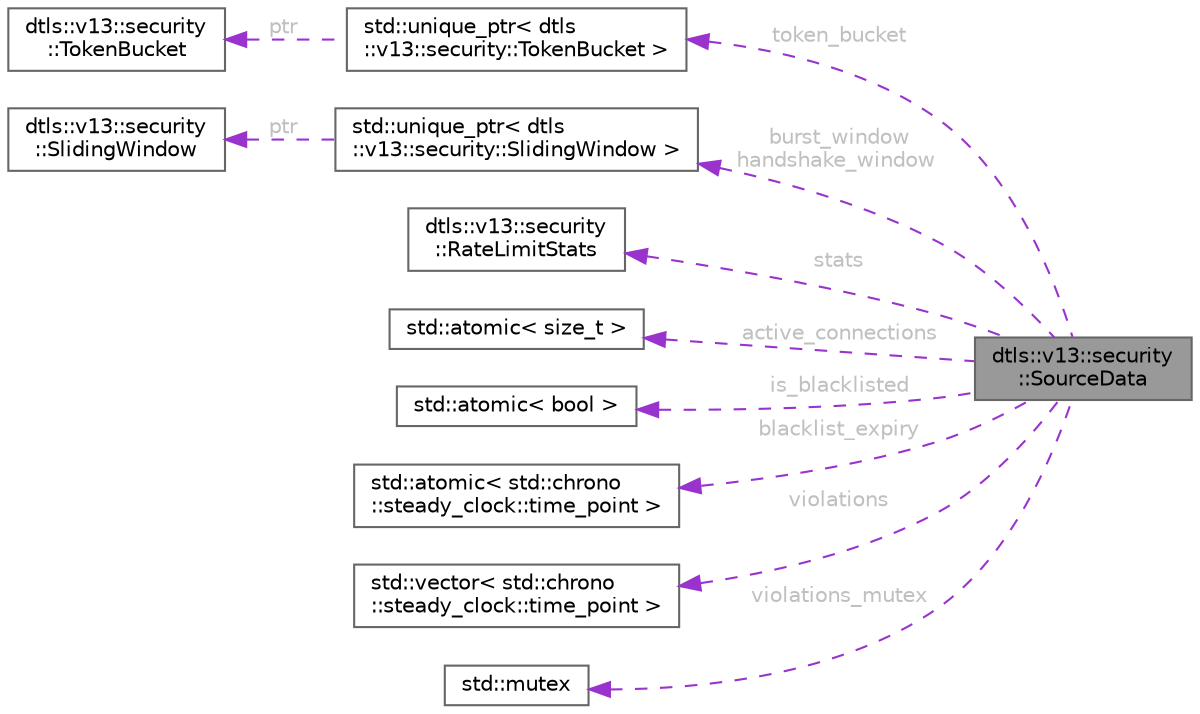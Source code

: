 digraph "dtls::v13::security::SourceData"
{
 // LATEX_PDF_SIZE
  bgcolor="transparent";
  edge [fontname=Helvetica,fontsize=10,labelfontname=Helvetica,labelfontsize=10];
  node [fontname=Helvetica,fontsize=10,shape=box,height=0.2,width=0.4];
  rankdir="LR";
  Node1 [id="Node000001",label="dtls::v13::security\l::SourceData",height=0.2,width=0.4,color="gray40", fillcolor="grey60", style="filled", fontcolor="black",tooltip="Source tracking data."];
  Node2 -> Node1 [id="edge1_Node000001_Node000002",dir="back",color="darkorchid3",style="dashed",tooltip=" ",label=" token_bucket",fontcolor="grey" ];
  Node2 [id="Node000002",label="std::unique_ptr\< dtls\l::v13::security::TokenBucket \>",height=0.2,width=0.4,color="gray40", fillcolor="white", style="filled",tooltip=" "];
  Node3 -> Node2 [id="edge2_Node000002_Node000003",dir="back",color="darkorchid3",style="dashed",tooltip=" ",label=" ptr",fontcolor="grey" ];
  Node3 [id="Node000003",label="dtls::v13::security\l::TokenBucket",height=0.2,width=0.4,color="gray40", fillcolor="white", style="filled",URL="$classdtls_1_1v13_1_1security_1_1TokenBucket.html",tooltip="Token bucket for individual source rate limiting."];
  Node4 -> Node1 [id="edge3_Node000001_Node000004",dir="back",color="darkorchid3",style="dashed",tooltip=" ",label=" burst_window\nhandshake_window",fontcolor="grey" ];
  Node4 [id="Node000004",label="std::unique_ptr\< dtls\l::v13::security::SlidingWindow \>",height=0.2,width=0.4,color="gray40", fillcolor="white", style="filled",tooltip=" "];
  Node5 -> Node4 [id="edge4_Node000004_Node000005",dir="back",color="darkorchid3",style="dashed",tooltip=" ",label=" ptr",fontcolor="grey" ];
  Node5 [id="Node000005",label="dtls::v13::security\l::SlidingWindow",height=0.2,width=0.4,color="gray40", fillcolor="white", style="filled",URL="$classdtls_1_1v13_1_1security_1_1SlidingWindow.html",tooltip="Sliding window for burst detection."];
  Node6 -> Node1 [id="edge5_Node000001_Node000006",dir="back",color="darkorchid3",style="dashed",tooltip=" ",label=" stats",fontcolor="grey" ];
  Node6 [id="Node000006",label="dtls::v13::security\l::RateLimitStats",height=0.2,width=0.4,color="gray40", fillcolor="white", style="filled",URL="$structdtls_1_1v13_1_1security_1_1RateLimitStats.html",tooltip="Rate limiting statistics per source."];
  Node7 -> Node1 [id="edge6_Node000001_Node000007",dir="back",color="darkorchid3",style="dashed",tooltip=" ",label=" active_connections",fontcolor="grey" ];
  Node7 [id="Node000007",label="std::atomic\< size_t \>",height=0.2,width=0.4,color="gray40", fillcolor="white", style="filled",tooltip=" "];
  Node8 -> Node1 [id="edge7_Node000001_Node000008",dir="back",color="darkorchid3",style="dashed",tooltip=" ",label=" is_blacklisted",fontcolor="grey" ];
  Node8 [id="Node000008",label="std::atomic\< bool \>",height=0.2,width=0.4,color="gray40", fillcolor="white", style="filled",tooltip=" "];
  Node9 -> Node1 [id="edge8_Node000001_Node000009",dir="back",color="darkorchid3",style="dashed",tooltip=" ",label=" blacklist_expiry",fontcolor="grey" ];
  Node9 [id="Node000009",label="std::atomic\< std::chrono\l::steady_clock::time_point \>",height=0.2,width=0.4,color="gray40", fillcolor="white", style="filled",tooltip=" "];
  Node10 -> Node1 [id="edge9_Node000001_Node000010",dir="back",color="darkorchid3",style="dashed",tooltip=" ",label=" violations",fontcolor="grey" ];
  Node10 [id="Node000010",label="std::vector\< std::chrono\l::steady_clock::time_point \>",height=0.2,width=0.4,color="gray40", fillcolor="white", style="filled",tooltip=" "];
  Node11 -> Node1 [id="edge10_Node000001_Node000011",dir="back",color="darkorchid3",style="dashed",tooltip=" ",label=" violations_mutex",fontcolor="grey" ];
  Node11 [id="Node000011",label="std::mutex",height=0.2,width=0.4,color="gray40", fillcolor="white", style="filled",tooltip=" "];
}
